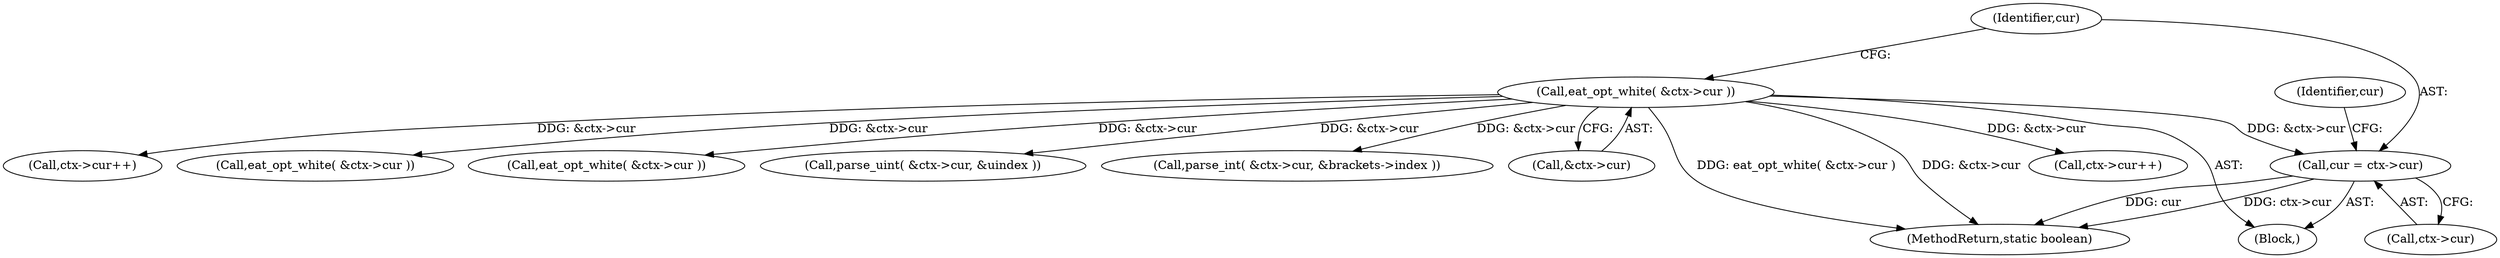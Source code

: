 digraph "0_virglrenderer_e534b51ca3c3cd25f3990589932a9ed711c59b27@pointer" {
"1000849" [label="(Call,cur = ctx->cur)"];
"1000844" [label="(Call,eat_opt_white( &ctx->cur ))"];
"1001030" [label="(Call,ctx->cur++)"];
"1000845" [label="(Call,&ctx->cur)"];
"1000890" [label="(Call,ctx->cur++)"];
"1004167" [label="(MethodReturn,static boolean)"];
"1000836" [label="(Block,)"];
"1000849" [label="(Call,cur = ctx->cur)"];
"1000850" [label="(Identifier,cur)"];
"1000857" [label="(Identifier,cur)"];
"1000844" [label="(Call,eat_opt_white( &ctx->cur ))"];
"1000877" [label="(Call,eat_opt_white( &ctx->cur ))"];
"1001012" [label="(Call,eat_opt_white( &ctx->cur ))"];
"1000851" [label="(Call,ctx->cur)"];
"1000982" [label="(Call,parse_uint( &ctx->cur, &uindex ))"];
"1000963" [label="(Call,parse_int( &ctx->cur, &brackets->index ))"];
"1000849" -> "1000836"  [label="AST: "];
"1000849" -> "1000851"  [label="CFG: "];
"1000850" -> "1000849"  [label="AST: "];
"1000851" -> "1000849"  [label="AST: "];
"1000857" -> "1000849"  [label="CFG: "];
"1000849" -> "1004167"  [label="DDG: ctx->cur"];
"1000849" -> "1004167"  [label="DDG: cur"];
"1000844" -> "1000849"  [label="DDG: &ctx->cur"];
"1000844" -> "1000836"  [label="AST: "];
"1000844" -> "1000845"  [label="CFG: "];
"1000845" -> "1000844"  [label="AST: "];
"1000850" -> "1000844"  [label="CFG: "];
"1000844" -> "1004167"  [label="DDG: eat_opt_white( &ctx->cur )"];
"1000844" -> "1004167"  [label="DDG: &ctx->cur"];
"1000844" -> "1000877"  [label="DDG: &ctx->cur"];
"1000844" -> "1000890"  [label="DDG: &ctx->cur"];
"1000844" -> "1000963"  [label="DDG: &ctx->cur"];
"1000844" -> "1000982"  [label="DDG: &ctx->cur"];
"1000844" -> "1001012"  [label="DDG: &ctx->cur"];
"1000844" -> "1001030"  [label="DDG: &ctx->cur"];
}

